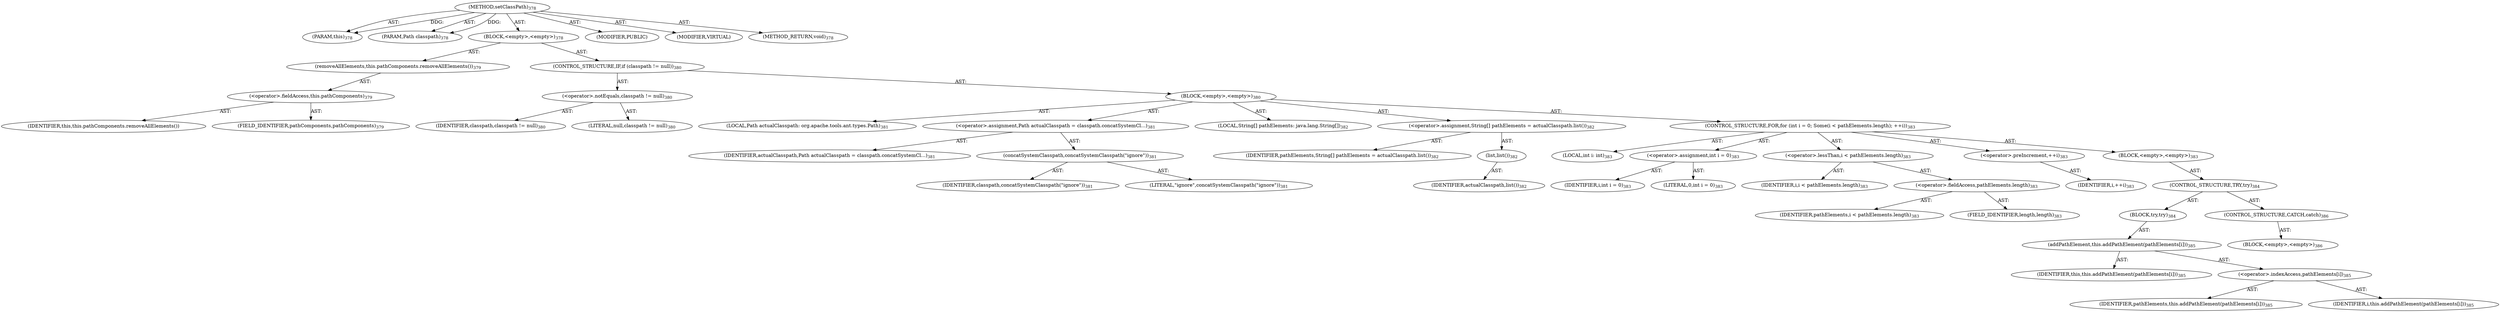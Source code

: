 digraph "setClassPath" {  
"111669149706" [label = <(METHOD,setClassPath)<SUB>378</SUB>> ]
"115964116998" [label = <(PARAM,this)<SUB>378</SUB>> ]
"115964117036" [label = <(PARAM,Path classpath)<SUB>378</SUB>> ]
"25769803791" [label = <(BLOCK,&lt;empty&gt;,&lt;empty&gt;)<SUB>378</SUB>> ]
"30064771213" [label = <(removeAllElements,this.pathComponents.removeAllElements())<SUB>379</SUB>> ]
"30064771214" [label = <(&lt;operator&gt;.fieldAccess,this.pathComponents)<SUB>379</SUB>> ]
"68719476886" [label = <(IDENTIFIER,this,this.pathComponents.removeAllElements())> ]
"55834574903" [label = <(FIELD_IDENTIFIER,pathComponents,pathComponents)<SUB>379</SUB>> ]
"47244640261" [label = <(CONTROL_STRUCTURE,IF,if (classpath != null))<SUB>380</SUB>> ]
"30064771215" [label = <(&lt;operator&gt;.notEquals,classpath != null)<SUB>380</SUB>> ]
"68719476887" [label = <(IDENTIFIER,classpath,classpath != null)<SUB>380</SUB>> ]
"90194313241" [label = <(LITERAL,null,classpath != null)<SUB>380</SUB>> ]
"25769803792" [label = <(BLOCK,&lt;empty&gt;,&lt;empty&gt;)<SUB>380</SUB>> ]
"94489280515" [label = <(LOCAL,Path actualClasspath: org.apache.tools.ant.types.Path)<SUB>381</SUB>> ]
"30064771216" [label = <(&lt;operator&gt;.assignment,Path actualClasspath = classpath.concatSystemCl...)<SUB>381</SUB>> ]
"68719476888" [label = <(IDENTIFIER,actualClasspath,Path actualClasspath = classpath.concatSystemCl...)<SUB>381</SUB>> ]
"30064771217" [label = <(concatSystemClasspath,concatSystemClasspath(&quot;ignore&quot;))<SUB>381</SUB>> ]
"68719476889" [label = <(IDENTIFIER,classpath,concatSystemClasspath(&quot;ignore&quot;))<SUB>381</SUB>> ]
"90194313242" [label = <(LITERAL,&quot;ignore&quot;,concatSystemClasspath(&quot;ignore&quot;))<SUB>381</SUB>> ]
"94489280516" [label = <(LOCAL,String[] pathElements: java.lang.String[])<SUB>382</SUB>> ]
"30064771218" [label = <(&lt;operator&gt;.assignment,String[] pathElements = actualClasspath.list())<SUB>382</SUB>> ]
"68719476890" [label = <(IDENTIFIER,pathElements,String[] pathElements = actualClasspath.list())<SUB>382</SUB>> ]
"30064771219" [label = <(list,list())<SUB>382</SUB>> ]
"68719476891" [label = <(IDENTIFIER,actualClasspath,list())<SUB>382</SUB>> ]
"47244640262" [label = <(CONTROL_STRUCTURE,FOR,for (int i = 0; Some(i &lt; pathElements.length); ++i))<SUB>383</SUB>> ]
"94489280517" [label = <(LOCAL,int i: int)<SUB>383</SUB>> ]
"30064771220" [label = <(&lt;operator&gt;.assignment,int i = 0)<SUB>383</SUB>> ]
"68719476892" [label = <(IDENTIFIER,i,int i = 0)<SUB>383</SUB>> ]
"90194313243" [label = <(LITERAL,0,int i = 0)<SUB>383</SUB>> ]
"30064771221" [label = <(&lt;operator&gt;.lessThan,i &lt; pathElements.length)<SUB>383</SUB>> ]
"68719476893" [label = <(IDENTIFIER,i,i &lt; pathElements.length)<SUB>383</SUB>> ]
"30064771222" [label = <(&lt;operator&gt;.fieldAccess,pathElements.length)<SUB>383</SUB>> ]
"68719476894" [label = <(IDENTIFIER,pathElements,i &lt; pathElements.length)<SUB>383</SUB>> ]
"55834574904" [label = <(FIELD_IDENTIFIER,length,length)<SUB>383</SUB>> ]
"30064771223" [label = <(&lt;operator&gt;.preIncrement,++i)<SUB>383</SUB>> ]
"68719476895" [label = <(IDENTIFIER,i,++i)<SUB>383</SUB>> ]
"25769803793" [label = <(BLOCK,&lt;empty&gt;,&lt;empty&gt;)<SUB>383</SUB>> ]
"47244640263" [label = <(CONTROL_STRUCTURE,TRY,try)<SUB>384</SUB>> ]
"25769803794" [label = <(BLOCK,try,try)<SUB>384</SUB>> ]
"30064771224" [label = <(addPathElement,this.addPathElement(pathElements[i]))<SUB>385</SUB>> ]
"68719476749" [label = <(IDENTIFIER,this,this.addPathElement(pathElements[i]))<SUB>385</SUB>> ]
"30064771225" [label = <(&lt;operator&gt;.indexAccess,pathElements[i])<SUB>385</SUB>> ]
"68719476896" [label = <(IDENTIFIER,pathElements,this.addPathElement(pathElements[i]))<SUB>385</SUB>> ]
"68719476897" [label = <(IDENTIFIER,i,this.addPathElement(pathElements[i]))<SUB>385</SUB>> ]
"47244640264" [label = <(CONTROL_STRUCTURE,CATCH,catch)<SUB>386</SUB>> ]
"25769803795" [label = <(BLOCK,&lt;empty&gt;,&lt;empty&gt;)<SUB>386</SUB>> ]
"133143986217" [label = <(MODIFIER,PUBLIC)> ]
"133143986218" [label = <(MODIFIER,VIRTUAL)> ]
"128849018890" [label = <(METHOD_RETURN,void)<SUB>378</SUB>> ]
  "111669149706" -> "115964116998"  [ label = "AST: "] 
  "111669149706" -> "115964117036"  [ label = "AST: "] 
  "111669149706" -> "25769803791"  [ label = "AST: "] 
  "111669149706" -> "133143986217"  [ label = "AST: "] 
  "111669149706" -> "133143986218"  [ label = "AST: "] 
  "111669149706" -> "128849018890"  [ label = "AST: "] 
  "25769803791" -> "30064771213"  [ label = "AST: "] 
  "25769803791" -> "47244640261"  [ label = "AST: "] 
  "30064771213" -> "30064771214"  [ label = "AST: "] 
  "30064771214" -> "68719476886"  [ label = "AST: "] 
  "30064771214" -> "55834574903"  [ label = "AST: "] 
  "47244640261" -> "30064771215"  [ label = "AST: "] 
  "47244640261" -> "25769803792"  [ label = "AST: "] 
  "30064771215" -> "68719476887"  [ label = "AST: "] 
  "30064771215" -> "90194313241"  [ label = "AST: "] 
  "25769803792" -> "94489280515"  [ label = "AST: "] 
  "25769803792" -> "30064771216"  [ label = "AST: "] 
  "25769803792" -> "94489280516"  [ label = "AST: "] 
  "25769803792" -> "30064771218"  [ label = "AST: "] 
  "25769803792" -> "47244640262"  [ label = "AST: "] 
  "30064771216" -> "68719476888"  [ label = "AST: "] 
  "30064771216" -> "30064771217"  [ label = "AST: "] 
  "30064771217" -> "68719476889"  [ label = "AST: "] 
  "30064771217" -> "90194313242"  [ label = "AST: "] 
  "30064771218" -> "68719476890"  [ label = "AST: "] 
  "30064771218" -> "30064771219"  [ label = "AST: "] 
  "30064771219" -> "68719476891"  [ label = "AST: "] 
  "47244640262" -> "94489280517"  [ label = "AST: "] 
  "47244640262" -> "30064771220"  [ label = "AST: "] 
  "47244640262" -> "30064771221"  [ label = "AST: "] 
  "47244640262" -> "30064771223"  [ label = "AST: "] 
  "47244640262" -> "25769803793"  [ label = "AST: "] 
  "30064771220" -> "68719476892"  [ label = "AST: "] 
  "30064771220" -> "90194313243"  [ label = "AST: "] 
  "30064771221" -> "68719476893"  [ label = "AST: "] 
  "30064771221" -> "30064771222"  [ label = "AST: "] 
  "30064771222" -> "68719476894"  [ label = "AST: "] 
  "30064771222" -> "55834574904"  [ label = "AST: "] 
  "30064771223" -> "68719476895"  [ label = "AST: "] 
  "25769803793" -> "47244640263"  [ label = "AST: "] 
  "47244640263" -> "25769803794"  [ label = "AST: "] 
  "47244640263" -> "47244640264"  [ label = "AST: "] 
  "25769803794" -> "30064771224"  [ label = "AST: "] 
  "30064771224" -> "68719476749"  [ label = "AST: "] 
  "30064771224" -> "30064771225"  [ label = "AST: "] 
  "30064771225" -> "68719476896"  [ label = "AST: "] 
  "30064771225" -> "68719476897"  [ label = "AST: "] 
  "47244640264" -> "25769803795"  [ label = "AST: "] 
  "111669149706" -> "115964116998"  [ label = "DDG: "] 
  "111669149706" -> "115964117036"  [ label = "DDG: "] 
}
